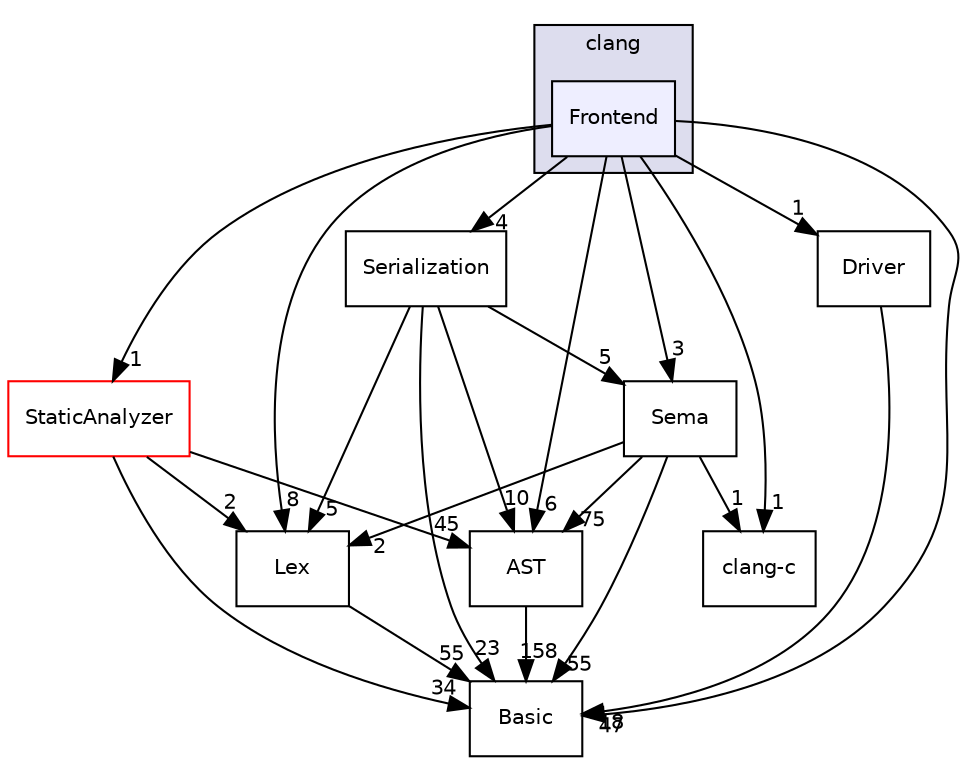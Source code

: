 digraph "include/clang/Frontend" {
  bgcolor=transparent;
  compound=true
  node [ fontsize="10", fontname="Helvetica"];
  edge [ labelfontsize="10", labelfontname="Helvetica"];
  subgraph clusterdir_7c3366c0dfc05dfe1380b9a1e2bf7190 {
    graph [ bgcolor="#ddddee", pencolor="black", label="clang" fontname="Helvetica", fontsize="10", URL="dir_7c3366c0dfc05dfe1380b9a1e2bf7190.html"]
  dir_16802a82ee139c8ddd8808f7b0d7fd41 [shape=box, label="Frontend", style="filled", fillcolor="#eeeeff", pencolor="black", URL="dir_16802a82ee139c8ddd8808f7b0d7fd41.html"];
  }
  dir_b7f1fb8e22c16abc1bb9b644ee717a58 [shape=box label="AST" URL="dir_b7f1fb8e22c16abc1bb9b644ee717a58.html"];
  dir_a1158c66aa4b3c355fb6d670fccd447a [shape=box label="clang-c" URL="dir_a1158c66aa4b3c355fb6d670fccd447a.html"];
  dir_4eb95a2bf174e585f7375e1a61e8870b [shape=box label="Serialization" URL="dir_4eb95a2bf174e585f7375e1a61e8870b.html"];
  dir_360d1217c044f09032c50b4acf9029e2 [shape=box label="Driver" URL="dir_360d1217c044f09032c50b4acf9029e2.html"];
  dir_a004adf44f176e430fc6c2b869b0fb57 [shape=box label="Basic" URL="dir_a004adf44f176e430fc6c2b869b0fb57.html"];
  dir_e5ceb20f2d002bb0a19d19a00a4f0171 [shape=box label="StaticAnalyzer" color="red" URL="dir_e5ceb20f2d002bb0a19d19a00a4f0171.html"];
  dir_c6031978b5775a16bad125a375d133a5 [shape=box label="Sema" URL="dir_c6031978b5775a16bad125a375d133a5.html"];
  dir_75e2a3c204180452df3eef4502f5497d [shape=box label="Lex" URL="dir_75e2a3c204180452df3eef4502f5497d.html"];
  dir_b7f1fb8e22c16abc1bb9b644ee717a58->dir_a004adf44f176e430fc6c2b869b0fb57 [headlabel="158", labeldistance=1.5 headhref="dir_000013_000014.html"];
  dir_4eb95a2bf174e585f7375e1a61e8870b->dir_b7f1fb8e22c16abc1bb9b644ee717a58 [headlabel="10", labeldistance=1.5 headhref="dir_000017_000013.html"];
  dir_4eb95a2bf174e585f7375e1a61e8870b->dir_a004adf44f176e430fc6c2b869b0fb57 [headlabel="23", labeldistance=1.5 headhref="dir_000017_000014.html"];
  dir_4eb95a2bf174e585f7375e1a61e8870b->dir_c6031978b5775a16bad125a375d133a5 [headlabel="5", labeldistance=1.5 headhref="dir_000017_000016.html"];
  dir_4eb95a2bf174e585f7375e1a61e8870b->dir_75e2a3c204180452df3eef4502f5497d [headlabel="5", labeldistance=1.5 headhref="dir_000017_000090.html"];
  dir_360d1217c044f09032c50b4acf9029e2->dir_a004adf44f176e430fc6c2b869b0fb57 [headlabel="18", labeldistance=1.5 headhref="dir_000011_000014.html"];
  dir_e5ceb20f2d002bb0a19d19a00a4f0171->dir_b7f1fb8e22c16abc1bb9b644ee717a58 [headlabel="45", labeldistance=1.5 headhref="dir_000018_000013.html"];
  dir_e5ceb20f2d002bb0a19d19a00a4f0171->dir_a004adf44f176e430fc6c2b869b0fb57 [headlabel="34", labeldistance=1.5 headhref="dir_000018_000014.html"];
  dir_e5ceb20f2d002bb0a19d19a00a4f0171->dir_75e2a3c204180452df3eef4502f5497d [headlabel="2", labeldistance=1.5 headhref="dir_000018_000090.html"];
  dir_c6031978b5775a16bad125a375d133a5->dir_b7f1fb8e22c16abc1bb9b644ee717a58 [headlabel="75", labeldistance=1.5 headhref="dir_000016_000013.html"];
  dir_c6031978b5775a16bad125a375d133a5->dir_a1158c66aa4b3c355fb6d670fccd447a [headlabel="1", labeldistance=1.5 headhref="dir_000016_000002.html"];
  dir_c6031978b5775a16bad125a375d133a5->dir_a004adf44f176e430fc6c2b869b0fb57 [headlabel="55", labeldistance=1.5 headhref="dir_000016_000014.html"];
  dir_c6031978b5775a16bad125a375d133a5->dir_75e2a3c204180452df3eef4502f5497d [headlabel="2", labeldistance=1.5 headhref="dir_000016_000090.html"];
  dir_16802a82ee139c8ddd8808f7b0d7fd41->dir_b7f1fb8e22c16abc1bb9b644ee717a58 [headlabel="6", labeldistance=1.5 headhref="dir_000082_000013.html"];
  dir_16802a82ee139c8ddd8808f7b0d7fd41->dir_a1158c66aa4b3c355fb6d670fccd447a [headlabel="1", labeldistance=1.5 headhref="dir_000082_000002.html"];
  dir_16802a82ee139c8ddd8808f7b0d7fd41->dir_4eb95a2bf174e585f7375e1a61e8870b [headlabel="4", labeldistance=1.5 headhref="dir_000082_000017.html"];
  dir_16802a82ee139c8ddd8808f7b0d7fd41->dir_360d1217c044f09032c50b4acf9029e2 [headlabel="1", labeldistance=1.5 headhref="dir_000082_000011.html"];
  dir_16802a82ee139c8ddd8808f7b0d7fd41->dir_a004adf44f176e430fc6c2b869b0fb57 [headlabel="47", labeldistance=1.5 headhref="dir_000082_000014.html"];
  dir_16802a82ee139c8ddd8808f7b0d7fd41->dir_e5ceb20f2d002bb0a19d19a00a4f0171 [headlabel="1", labeldistance=1.5 headhref="dir_000082_000018.html"];
  dir_16802a82ee139c8ddd8808f7b0d7fd41->dir_c6031978b5775a16bad125a375d133a5 [headlabel="3", labeldistance=1.5 headhref="dir_000082_000016.html"];
  dir_16802a82ee139c8ddd8808f7b0d7fd41->dir_75e2a3c204180452df3eef4502f5497d [headlabel="8", labeldistance=1.5 headhref="dir_000082_000090.html"];
  dir_75e2a3c204180452df3eef4502f5497d->dir_a004adf44f176e430fc6c2b869b0fb57 [headlabel="55", labeldistance=1.5 headhref="dir_000090_000014.html"];
}
